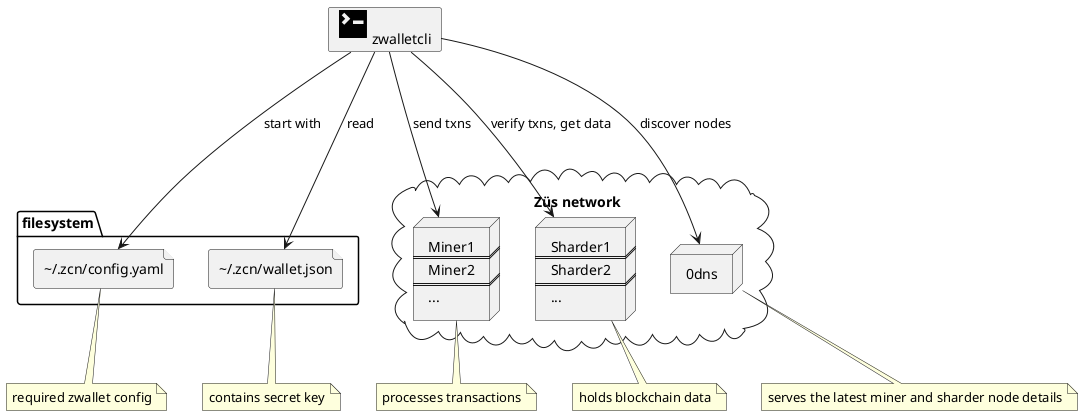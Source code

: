 @startuml
card "<size:42><&terminal></size> zwalletcli" as cli

folder filesystem {
    file "\~/.zcn/config.yaml" as config
    file "\~/.zcn/wallet.json" as wallet
}

cloud "Züs network" {

  node miners [
       Miner1
       ===
       Miner2
       ===
       ...
  ]

  node sharders [
       Sharder1
       ===
       Sharder2
       ===
       ...
  ]

  node "0dns" as 0dns
}

cli ---> config: start with
cli ---> wallet: read
cli ---> 0dns: discover nodes
cli ---> miners: send txns
cli ---> sharders: verify txns, get data

note bottom of config: required zwallet config
note bottom of wallet: contains secret key
note bottom of miners: processes transactions
note bottom of sharders: holds blockchain data
note bottom of 0dns: serves the latest miner and sharder node details


@enduml
